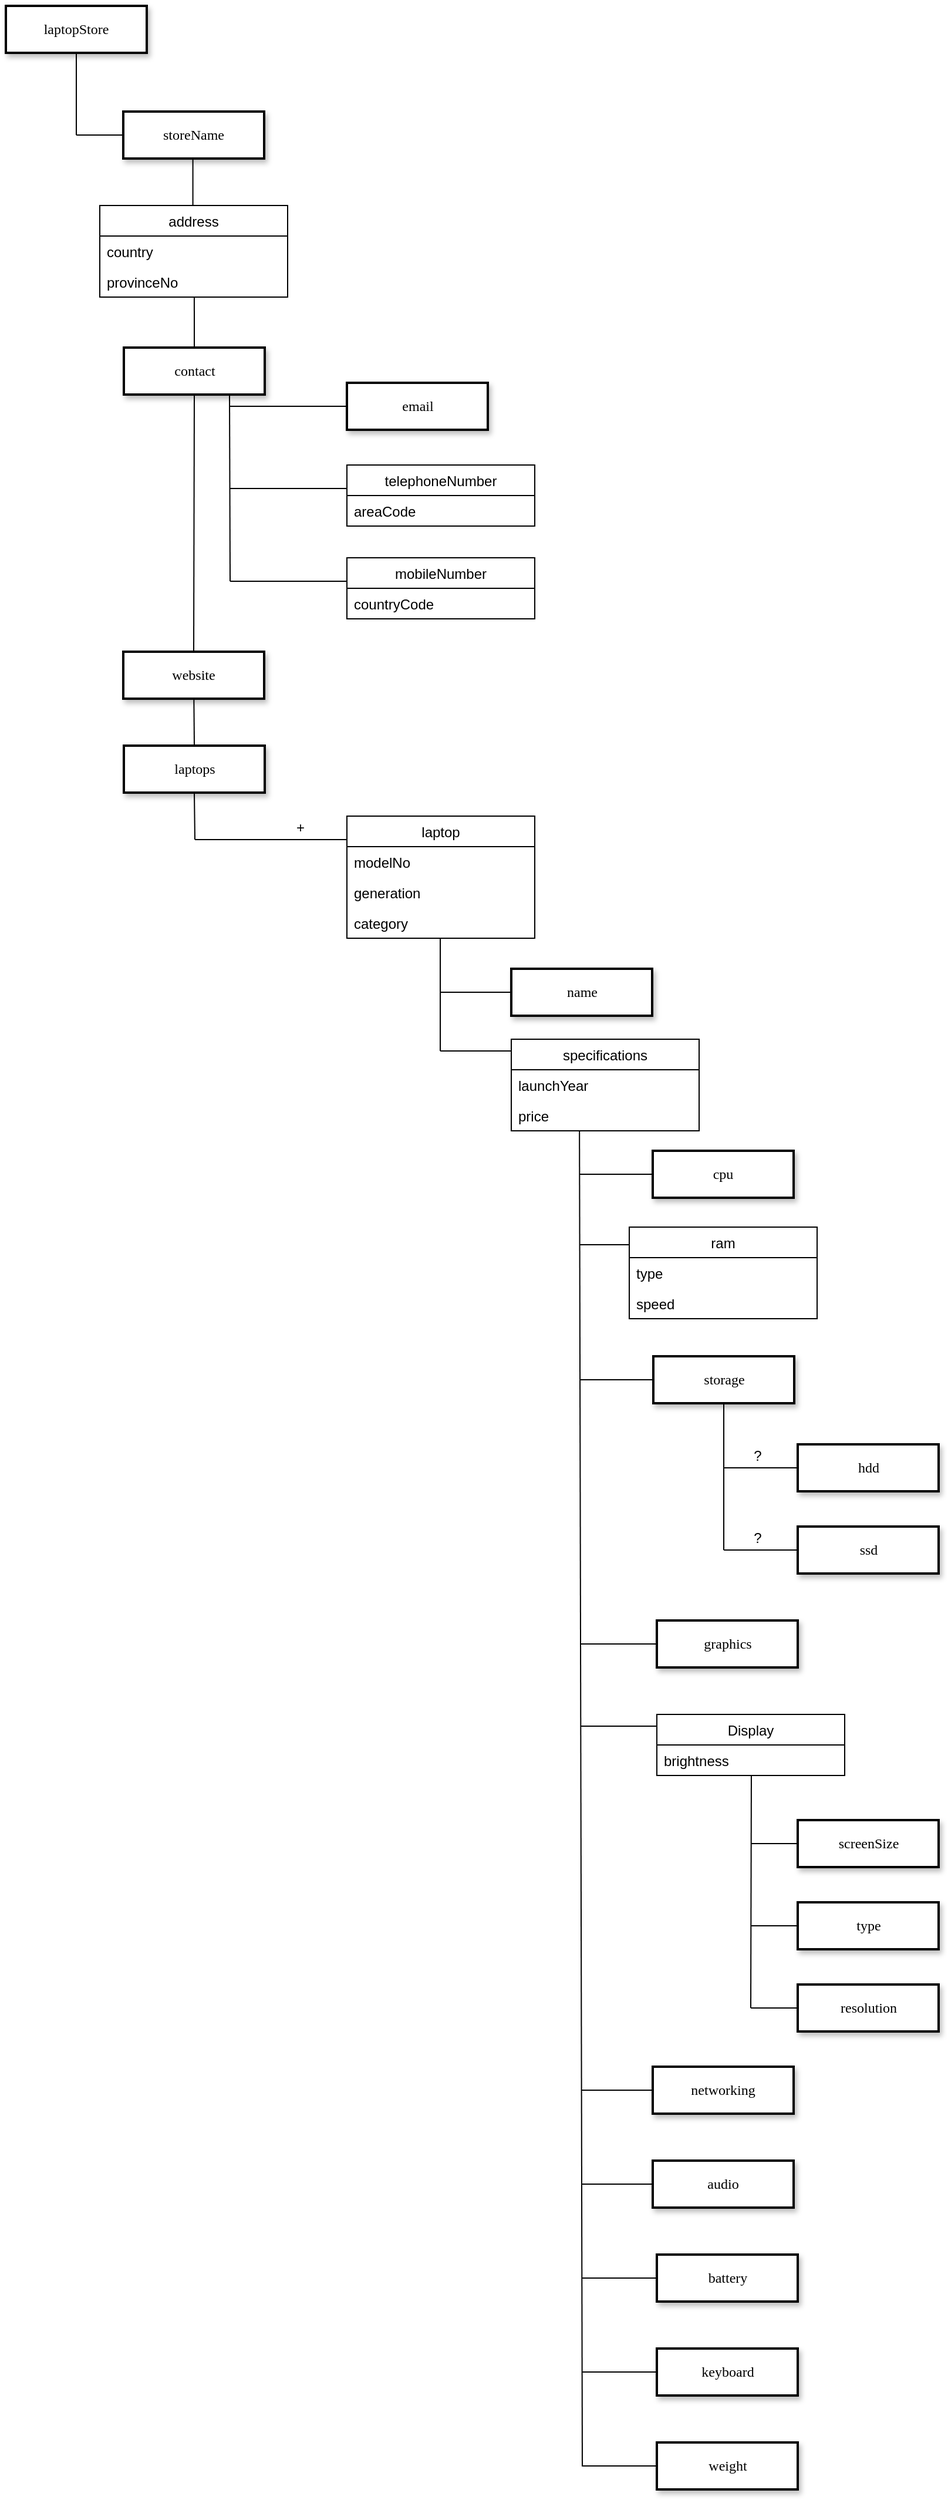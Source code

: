 <mxfile version="14.6.13" type="device"><diagram name="Page-1" id="10a91c8b-09ff-31b1-d368-03940ed4cc9e"><mxGraphModel dx="1234" dy="506" grid="1" gridSize="10" guides="1" tooltips="1" connect="1" arrows="1" fold="1" page="1" pageScale="1" pageWidth="1100" pageHeight="850" background="#ffffff" math="0" shadow="0"><root><mxCell id="0"/><mxCell id="1" parent="0"/><mxCell id="62893188c0fa7362-23" value="laptopStore" style="whiteSpace=wrap;html=1;rounded=0;shadow=1;labelBackgroundColor=none;strokeWidth=2;fontFamily=Verdana;fontSize=12;align=center;" parent="1" vertex="1"><mxGeometry x="140" y="70" width="120" height="40" as="geometry"/></mxCell><mxCell id="odbTwSsCrDcmWw0Xcea3-3" value="&lt;span&gt;contact&lt;/span&gt;" style="whiteSpace=wrap;html=1;rounded=0;shadow=1;labelBackgroundColor=none;strokeWidth=2;fontFamily=Verdana;fontSize=12;align=center;" parent="1" vertex="1"><mxGeometry x="240.5" y="361" width="120" height="40" as="geometry"/></mxCell><mxCell id="odbTwSsCrDcmWw0Xcea3-5" value="&lt;span&gt;storeName&lt;/span&gt;" style="whiteSpace=wrap;html=1;rounded=0;shadow=1;labelBackgroundColor=none;strokeWidth=2;fontFamily=Verdana;fontSize=12;align=center;" parent="1" vertex="1"><mxGeometry x="240" y="160" width="120" height="40" as="geometry"/></mxCell><mxCell id="odbTwSsCrDcmWw0Xcea3-7" value="" style="endArrow=none;html=1;exitX=0.5;exitY=0;exitDx=0;exitDy=0;entryX=0.5;entryY=1;entryDx=0;entryDy=0;" parent="1" edge="1"><mxGeometry width="50" height="50" relative="1" as="geometry"><mxPoint x="299.29" y="240" as="sourcePoint"/><mxPoint x="299.29" y="200" as="targetPoint"/></mxGeometry></mxCell><mxCell id="odbTwSsCrDcmWw0Xcea3-8" value="" style="endArrow=none;html=1;exitX=0.5;exitY=0;exitDx=0;exitDy=0;entryX=0.503;entryY=0.979;entryDx=0;entryDy=0;entryPerimeter=0;" parent="1" source="odbTwSsCrDcmWw0Xcea3-3" edge="1" target="7wf0BYDMk7XLpsVtePbF-35"><mxGeometry width="50" height="50" relative="1" as="geometry"><mxPoint x="299" y="660" as="sourcePoint"/><mxPoint x="299" y="420" as="targetPoint"/><Array as="points"/></mxGeometry></mxCell><mxCell id="odbTwSsCrDcmWw0Xcea3-9" value="" style="endArrow=none;html=1;exitX=0.5;exitY=1;exitDx=0;exitDy=0;entryX=0.5;entryY=0;entryDx=0;entryDy=0;" parent="1" source="odbTwSsCrDcmWw0Xcea3-3" edge="1" target="D7BfWbW9oMywg7p5g7W6-25"><mxGeometry width="50" height="50" relative="1" as="geometry"><mxPoint x="330.5" y="231" as="sourcePoint"/><mxPoint x="300.5" y="531" as="targetPoint"/><Array as="points"/></mxGeometry></mxCell><mxCell id="odbTwSsCrDcmWw0Xcea3-21" value="cpu" style="whiteSpace=wrap;html=1;rounded=0;shadow=1;labelBackgroundColor=none;strokeWidth=2;fontFamily=Verdana;fontSize=12;align=center;" parent="1" vertex="1"><mxGeometry x="691" y="1045" width="120" height="40" as="geometry"/></mxCell><mxCell id="odbTwSsCrDcmWw0Xcea3-27" value="" style="endArrow=none;html=1;exitX=0.363;exitY=0.994;exitDx=0;exitDy=0;exitPerimeter=0;" parent="1" source="2KpEYFmz7iD1TGYP-lRa-8" edge="1"><mxGeometry width="50" height="50" relative="1" as="geometry"><mxPoint x="627.3" y="1028.104" as="sourcePoint"/><mxPoint x="631" y="2165" as="targetPoint"/><Array as="points"/></mxGeometry></mxCell><mxCell id="odbTwSsCrDcmWw0Xcea3-29" value="" style="endArrow=none;html=1;entryX=0;entryY=0.5;entryDx=0;entryDy=0;" parent="1" target="odbTwSsCrDcmWw0Xcea3-21" edge="1"><mxGeometry width="50" height="50" relative="1" as="geometry"><mxPoint x="629" y="1065" as="sourcePoint"/><mxPoint x="689" y="1065" as="targetPoint"/></mxGeometry></mxCell><mxCell id="odbTwSsCrDcmWw0Xcea3-39" value="" style="endArrow=none;html=1;" parent="1" edge="1"><mxGeometry width="50" height="50" relative="1" as="geometry"><mxPoint x="570" y="960" as="sourcePoint"/><mxPoint x="510" y="960" as="targetPoint"/></mxGeometry></mxCell><mxCell id="loEBNYsa6aJC1qZ-DKmc-1" value="" style="endArrow=none;html=1;entryX=0.5;entryY=1;entryDx=0;entryDy=0;" parent="1" target="62893188c0fa7362-23" edge="1"><mxGeometry width="50" height="50" relative="1" as="geometry"><mxPoint x="200" y="180" as="sourcePoint"/><mxPoint x="170" y="260" as="targetPoint"/></mxGeometry></mxCell><mxCell id="loEBNYsa6aJC1qZ-DKmc-2" value="" style="endArrow=none;html=1;exitX=0;exitY=0.5;exitDx=0;exitDy=0;" parent="1" edge="1" source="odbTwSsCrDcmWw0Xcea3-5"><mxGeometry width="50" height="50" relative="1" as="geometry"><mxPoint x="200" y="190" as="sourcePoint"/><mxPoint x="200" y="180" as="targetPoint"/></mxGeometry></mxCell><mxCell id="D7BfWbW9oMywg7p5g7W6-3" value="&lt;span&gt;email&lt;/span&gt;" style="whiteSpace=wrap;html=1;rounded=0;shadow=1;labelBackgroundColor=none;strokeWidth=2;fontFamily=Verdana;fontSize=12;align=center;" parent="1" vertex="1"><mxGeometry x="430.5" y="391" width="120" height="40" as="geometry"/></mxCell><mxCell id="D7BfWbW9oMywg7p5g7W6-6" value="" style="endArrow=none;html=1;exitX=0.75;exitY=1;exitDx=0;exitDy=0;" parent="1" source="odbTwSsCrDcmWw0Xcea3-3" edge="1"><mxGeometry width="50" height="50" relative="1" as="geometry"><mxPoint x="670.5" y="581" as="sourcePoint"/><mxPoint x="331" y="560" as="targetPoint"/></mxGeometry></mxCell><mxCell id="D7BfWbW9oMywg7p5g7W6-7" value="" style="endArrow=none;html=1;exitX=0;exitY=0.5;exitDx=0;exitDy=0;" parent="1" source="D7BfWbW9oMywg7p5g7W6-3" edge="1"><mxGeometry width="50" height="50" relative="1" as="geometry"><mxPoint x="410.5" y="411" as="sourcePoint"/><mxPoint x="330.5" y="411" as="targetPoint"/></mxGeometry></mxCell><mxCell id="D7BfWbW9oMywg7p5g7W6-9" value="" style="endArrow=none;html=1;" parent="1" edge="1"><mxGeometry width="50" height="50" relative="1" as="geometry"><mxPoint x="330.5" y="481" as="sourcePoint"/><mxPoint x="430.5" y="481" as="targetPoint"/></mxGeometry></mxCell><mxCell id="D7BfWbW9oMywg7p5g7W6-10" value="storage" style="whiteSpace=wrap;html=1;rounded=0;shadow=1;labelBackgroundColor=none;strokeWidth=2;fontFamily=Verdana;fontSize=12;align=center;" parent="1" vertex="1"><mxGeometry x="691.5" y="1220" width="120" height="40" as="geometry"/></mxCell><mxCell id="D7BfWbW9oMywg7p5g7W6-11" value="" style="endArrow=none;html=1;entryX=0;entryY=0.5;entryDx=0;entryDy=0;" parent="1" target="D7BfWbW9oMywg7p5g7W6-10" edge="1"><mxGeometry width="50" height="50" relative="1" as="geometry"><mxPoint x="629.5" y="1240" as="sourcePoint"/><mxPoint x="693" y="1240" as="targetPoint"/></mxGeometry></mxCell><mxCell id="D7BfWbW9oMywg7p5g7W6-14" value="resolution" style="whiteSpace=wrap;html=1;rounded=0;shadow=1;labelBackgroundColor=none;strokeWidth=2;fontFamily=Verdana;fontSize=12;align=center;" parent="1" vertex="1"><mxGeometry x="814.5" y="1755" width="120" height="40" as="geometry"/></mxCell><mxCell id="D7BfWbW9oMywg7p5g7W6-25" value="&lt;span&gt;website&lt;/span&gt;" style="whiteSpace=wrap;html=1;rounded=0;shadow=1;labelBackgroundColor=none;strokeWidth=2;fontFamily=Verdana;fontSize=12;align=center;" parent="1" vertex="1"><mxGeometry x="240" y="620" width="120" height="40" as="geometry"/></mxCell><mxCell id="D7BfWbW9oMywg7p5g7W6-26" value="" style="endArrow=none;html=1;exitX=0.5;exitY=0;exitDx=0;exitDy=0;" parent="1" source="U7UbdTTdwkAQTPlIPZFn-1" target="D7BfWbW9oMywg7p5g7W6-25" edge="1"><mxGeometry width="50" height="50" relative="1" as="geometry"><mxPoint x="280.5" y="680" as="sourcePoint"/><mxPoint x="310.5" y="1050" as="targetPoint"/></mxGeometry></mxCell><mxCell id="WyUL2sN9LdtdxWoYReaB-14" value="telephoneNumber" style="swimlane;fontStyle=0;align=center;verticalAlign=top;childLayout=stackLayout;horizontal=1;startSize=26;horizontalStack=0;resizeParent=1;resizeParentMax=0;resizeLast=0;collapsible=1;marginBottom=0;" parent="1" vertex="1"><mxGeometry x="430.5" y="461" width="160" height="52" as="geometry"><mxRectangle x="240" y="1510" width="50" height="40" as="alternateBounds"/></mxGeometry></mxCell><mxCell id="WyUL2sN9LdtdxWoYReaB-15" value="areaCode" style="text;strokeColor=none;fillColor=none;align=left;verticalAlign=top;spacingLeft=4;spacingRight=4;overflow=hidden;rotatable=0;points=[[0,0.5],[1,0.5]];portConstraint=eastwest;" parent="WyUL2sN9LdtdxWoYReaB-14" vertex="1"><mxGeometry y="26" width="160" height="26" as="geometry"/></mxCell><mxCell id="WyUL2sN9LdtdxWoYReaB-16" value="" style="line;strokeWidth=1;fillColor=none;align=left;verticalAlign=middle;spacingTop=-1;spacingLeft=3;spacingRight=3;rotatable=0;labelPosition=right;points=[];portConstraint=eastwest;" parent="WyUL2sN9LdtdxWoYReaB-14" vertex="1"><mxGeometry y="52" width="160" as="geometry"/></mxCell><mxCell id="g7kjTaELdfJVpdu_YHSV-2" value="specifications" style="swimlane;fontStyle=0;align=center;verticalAlign=top;childLayout=stackLayout;horizontal=1;startSize=26;horizontalStack=0;resizeParent=1;resizeParentMax=0;resizeLast=0;collapsible=1;marginBottom=0;" parent="1" vertex="1"><mxGeometry x="570.5" y="950" width="160" height="78" as="geometry"><mxRectangle x="240" y="1510" width="50" height="40" as="alternateBounds"/></mxGeometry></mxCell><mxCell id="g7kjTaELdfJVpdu_YHSV-4" value="" style="line;strokeWidth=1;fillColor=none;align=left;verticalAlign=middle;spacingTop=-1;spacingLeft=3;spacingRight=3;rotatable=0;labelPosition=right;points=[];portConstraint=eastwest;" parent="g7kjTaELdfJVpdu_YHSV-2" vertex="1"><mxGeometry y="26" width="160" as="geometry"/></mxCell><mxCell id="g7kjTaELdfJVpdu_YHSV-6" value="launchYear" style="text;strokeColor=none;fillColor=none;align=left;verticalAlign=top;spacingLeft=4;spacingRight=4;overflow=hidden;rotatable=0;points=[[0,0.5],[1,0.5]];portConstraint=eastwest;" parent="g7kjTaELdfJVpdu_YHSV-2" vertex="1"><mxGeometry y="26" width="160" height="26" as="geometry"/></mxCell><mxCell id="2KpEYFmz7iD1TGYP-lRa-8" value="price" style="text;strokeColor=none;fillColor=none;align=left;verticalAlign=top;spacingLeft=4;spacingRight=4;overflow=hidden;rotatable=0;points=[[0,0.5],[1,0.5]];portConstraint=eastwest;" parent="g7kjTaELdfJVpdu_YHSV-2" vertex="1"><mxGeometry y="52" width="160" height="26" as="geometry"/></mxCell><mxCell id="g7kjTaELdfJVpdu_YHSV-11" value="laptop" style="swimlane;fontStyle=0;align=center;verticalAlign=top;childLayout=stackLayout;horizontal=1;startSize=26;horizontalStack=0;resizeParent=1;resizeParentMax=0;resizeLast=0;collapsible=1;marginBottom=0;" parent="1" vertex="1"><mxGeometry x="430.5" y="760" width="160" height="104" as="geometry"><mxRectangle x="240" y="1510" width="50" height="40" as="alternateBounds"/></mxGeometry></mxCell><mxCell id="g7kjTaELdfJVpdu_YHSV-12" value="modelNo" style="text;strokeColor=none;fillColor=none;align=left;verticalAlign=top;spacingLeft=4;spacingRight=4;overflow=hidden;rotatable=0;points=[[0,0.5],[1,0.5]];portConstraint=eastwest;" parent="g7kjTaELdfJVpdu_YHSV-11" vertex="1"><mxGeometry y="26" width="160" height="26" as="geometry"/></mxCell><mxCell id="g7kjTaELdfJVpdu_YHSV-13" value="" style="line;strokeWidth=1;fillColor=none;align=left;verticalAlign=middle;spacingTop=-1;spacingLeft=3;spacingRight=3;rotatable=0;labelPosition=right;points=[];portConstraint=eastwest;" parent="g7kjTaELdfJVpdu_YHSV-11" vertex="1"><mxGeometry y="52" width="160" as="geometry"/></mxCell><mxCell id="7wf0BYDMk7XLpsVtePbF-43" value="generation" style="text;strokeColor=none;fillColor=none;align=left;verticalAlign=top;spacingLeft=4;spacingRight=4;overflow=hidden;rotatable=0;points=[[0,0.5],[1,0.5]];portConstraint=eastwest;" vertex="1" parent="g7kjTaELdfJVpdu_YHSV-11"><mxGeometry y="52" width="160" height="26" as="geometry"/></mxCell><mxCell id="7wf0BYDMk7XLpsVtePbF-44" value="category" style="text;strokeColor=none;fillColor=none;align=left;verticalAlign=top;spacingLeft=4;spacingRight=4;overflow=hidden;rotatable=0;points=[[0,0.5],[1,0.5]];portConstraint=eastwest;" vertex="1" parent="g7kjTaELdfJVpdu_YHSV-11"><mxGeometry y="78" width="160" height="26" as="geometry"/></mxCell><mxCell id="g7kjTaELdfJVpdu_YHSV-14" value="" style="endArrow=none;html=1;entryX=0.45;entryY=0.987;entryDx=0;entryDy=0;entryPerimeter=0;" parent="1" edge="1"><mxGeometry width="50" height="50" relative="1" as="geometry"><mxPoint x="510" y="960" as="sourcePoint"/><mxPoint x="510" y="864.002" as="targetPoint"/></mxGeometry></mxCell><mxCell id="g7kjTaELdfJVpdu_YHSV-15" value="" style="endArrow=none;html=1;entryX=-0.025;entryY=0.625;entryDx=0;entryDy=0;entryPerimeter=0;" parent="1" edge="1"><mxGeometry width="50" height="50" relative="1" as="geometry"><mxPoint x="628.5" y="1125" as="sourcePoint"/><mxPoint x="688.5" y="1125.0" as="targetPoint"/></mxGeometry></mxCell><mxCell id="VmnZvX_XughAjghikIih-1" value="+" style="text;html=1;strokeColor=none;fillColor=none;align=center;verticalAlign=middle;whiteSpace=wrap;rounded=0;" parent="1" vertex="1"><mxGeometry x="370.5" y="760" width="40" height="20" as="geometry"/></mxCell><mxCell id="U7UbdTTdwkAQTPlIPZFn-1" value="laptops" style="whiteSpace=wrap;html=1;rounded=0;shadow=1;labelBackgroundColor=none;strokeWidth=2;fontFamily=Verdana;fontSize=12;align=center;" parent="1" vertex="1"><mxGeometry x="240.5" y="700" width="120" height="40" as="geometry"/></mxCell><mxCell id="U7UbdTTdwkAQTPlIPZFn-6" value="" style="endArrow=none;html=1;entryX=0.5;entryY=1;entryDx=0;entryDy=0;" parent="1" target="U7UbdTTdwkAQTPlIPZFn-1" edge="1"><mxGeometry width="50" height="50" relative="1" as="geometry"><mxPoint x="301" y="780" as="sourcePoint"/><mxPoint x="300.5" y="741" as="targetPoint"/></mxGeometry></mxCell><mxCell id="U7UbdTTdwkAQTPlIPZFn-8" value="" style="endArrow=none;html=1;" parent="1" edge="1"><mxGeometry width="50" height="50" relative="1" as="geometry"><mxPoint x="301" y="780" as="sourcePoint"/><mxPoint x="431" y="780" as="targetPoint"/></mxGeometry></mxCell><mxCell id="7wf0BYDMk7XLpsVtePbF-1" value="hdd" style="whiteSpace=wrap;html=1;rounded=0;shadow=1;labelBackgroundColor=none;strokeWidth=2;fontFamily=Verdana;fontSize=12;align=center;" vertex="1" parent="1"><mxGeometry x="814.5" y="1295" width="120" height="40" as="geometry"/></mxCell><mxCell id="7wf0BYDMk7XLpsVtePbF-2" value="ssd" style="whiteSpace=wrap;html=1;rounded=0;shadow=1;labelBackgroundColor=none;strokeWidth=2;fontFamily=Verdana;fontSize=12;align=center;" vertex="1" parent="1"><mxGeometry x="814.5" y="1365" width="120" height="40" as="geometry"/></mxCell><mxCell id="7wf0BYDMk7XLpsVtePbF-3" value="" style="endArrow=none;html=1;exitX=0.5;exitY=1;exitDx=0;exitDy=0;" edge="1" parent="1" source="D7BfWbW9oMywg7p5g7W6-10"><mxGeometry width="50" height="50" relative="1" as="geometry"><mxPoint x="640.5" y="1250" as="sourcePoint"/><mxPoint x="751.5" y="1385" as="targetPoint"/></mxGeometry></mxCell><mxCell id="7wf0BYDMk7XLpsVtePbF-4" value="" style="endArrow=none;html=1;entryX=0;entryY=0.5;entryDx=0;entryDy=0;" edge="1" parent="1" target="7wf0BYDMk7XLpsVtePbF-1"><mxGeometry width="50" height="50" relative="1" as="geometry"><mxPoint x="751.5" y="1315" as="sourcePoint"/><mxPoint x="815.5" y="1315" as="targetPoint"/></mxGeometry></mxCell><mxCell id="7wf0BYDMk7XLpsVtePbF-5" value="" style="endArrow=none;html=1;exitX=0;exitY=0.5;exitDx=0;exitDy=0;" edge="1" parent="1" source="7wf0BYDMk7XLpsVtePbF-2"><mxGeometry width="50" height="50" relative="1" as="geometry"><mxPoint x="815.5" y="1385" as="sourcePoint"/><mxPoint x="751.5" y="1385" as="targetPoint"/></mxGeometry></mxCell><mxCell id="7wf0BYDMk7XLpsVtePbF-7" value="graphics" style="whiteSpace=wrap;html=1;rounded=0;shadow=1;labelBackgroundColor=none;strokeWidth=2;fontFamily=Verdana;fontSize=12;align=center;" vertex="1" parent="1"><mxGeometry x="694.5" y="1445" width="120" height="40" as="geometry"/></mxCell><mxCell id="7wf0BYDMk7XLpsVtePbF-8" value="" style="endArrow=none;html=1;entryX=0;entryY=0.5;entryDx=0;entryDy=0;" edge="1" parent="1"><mxGeometry width="50" height="50" relative="1" as="geometry"><mxPoint x="629.5" y="1465" as="sourcePoint"/><mxPoint x="693.5" y="1465" as="targetPoint"/></mxGeometry></mxCell><mxCell id="7wf0BYDMk7XLpsVtePbF-10" value="" style="endArrow=none;html=1;" edge="1" parent="1"><mxGeometry width="50" height="50" relative="1" as="geometry"><mxPoint x="629.5" y="1535" as="sourcePoint"/><mxPoint x="694" y="1535" as="targetPoint"/></mxGeometry></mxCell><mxCell id="7wf0BYDMk7XLpsVtePbF-11" value="screenSize" style="whiteSpace=wrap;html=1;rounded=0;shadow=1;labelBackgroundColor=none;strokeWidth=2;fontFamily=Verdana;fontSize=12;align=center;" vertex="1" parent="1"><mxGeometry x="814.5" y="1615" width="120" height="40" as="geometry"/></mxCell><mxCell id="7wf0BYDMk7XLpsVtePbF-12" value="type" style="whiteSpace=wrap;html=1;rounded=0;shadow=1;labelBackgroundColor=none;strokeWidth=2;fontFamily=Verdana;fontSize=12;align=center;" vertex="1" parent="1"><mxGeometry x="814.5" y="1685" width="120" height="40" as="geometry"/></mxCell><mxCell id="7wf0BYDMk7XLpsVtePbF-17" value="Display" style="swimlane;fontStyle=0;align=center;verticalAlign=top;childLayout=stackLayout;horizontal=1;startSize=26;horizontalStack=0;resizeParent=1;resizeParentMax=0;resizeLast=0;collapsible=1;marginBottom=0;" vertex="1" parent="1"><mxGeometry x="694.5" y="1525" width="160" height="52" as="geometry"><mxRectangle x="240" y="1510" width="50" height="40" as="alternateBounds"/></mxGeometry></mxCell><mxCell id="7wf0BYDMk7XLpsVtePbF-18" value="" style="line;strokeWidth=1;fillColor=none;align=left;verticalAlign=middle;spacingTop=-1;spacingLeft=3;spacingRight=3;rotatable=0;labelPosition=right;points=[];portConstraint=eastwest;" vertex="1" parent="7wf0BYDMk7XLpsVtePbF-17"><mxGeometry y="26" width="160" as="geometry"/></mxCell><mxCell id="7wf0BYDMk7XLpsVtePbF-19" value="brightness" style="text;strokeColor=none;fillColor=none;align=left;verticalAlign=top;spacingLeft=4;spacingRight=4;overflow=hidden;rotatable=0;points=[[0,0.5],[1,0.5]];portConstraint=eastwest;" vertex="1" parent="7wf0BYDMk7XLpsVtePbF-17"><mxGeometry y="26" width="160" height="26" as="geometry"/></mxCell><mxCell id="7wf0BYDMk7XLpsVtePbF-21" value="" style="endArrow=none;html=1;exitX=0.503;exitY=0.98;exitDx=0;exitDy=0;exitPerimeter=0;" edge="1" parent="1" source="7wf0BYDMk7XLpsVtePbF-19"><mxGeometry width="50" height="50" relative="1" as="geometry"><mxPoint x="766.78" y="1576.35" as="sourcePoint"/><mxPoint x="774.5" y="1775" as="targetPoint"/></mxGeometry></mxCell><mxCell id="7wf0BYDMk7XLpsVtePbF-22" value="" style="endArrow=none;html=1;exitX=0;exitY=0.5;exitDx=0;exitDy=0;" edge="1" parent="1" source="7wf0BYDMk7XLpsVtePbF-12"><mxGeometry width="50" height="50" relative="1" as="geometry"><mxPoint x="808.5" y="1705" as="sourcePoint"/><mxPoint x="774.5" y="1705" as="targetPoint"/></mxGeometry></mxCell><mxCell id="7wf0BYDMk7XLpsVtePbF-23" value="" style="endArrow=none;html=1;exitX=0;exitY=0.5;exitDx=0;exitDy=0;" edge="1" parent="1" source="7wf0BYDMk7XLpsVtePbF-11"><mxGeometry width="50" height="50" relative="1" as="geometry"><mxPoint x="808.5" y="1635" as="sourcePoint"/><mxPoint x="774.5" y="1635" as="targetPoint"/></mxGeometry></mxCell><mxCell id="7wf0BYDMk7XLpsVtePbF-24" value="" style="endArrow=none;html=1;exitX=0;exitY=0.5;exitDx=0;exitDy=0;" edge="1" parent="1" source="D7BfWbW9oMywg7p5g7W6-14"><mxGeometry width="50" height="50" relative="1" as="geometry"><mxPoint x="808.5" y="1775" as="sourcePoint"/><mxPoint x="774.5" y="1775" as="targetPoint"/></mxGeometry></mxCell><mxCell id="7wf0BYDMk7XLpsVtePbF-25" value="battery" style="whiteSpace=wrap;html=1;rounded=0;shadow=1;labelBackgroundColor=none;strokeWidth=2;fontFamily=Verdana;fontSize=12;align=center;" vertex="1" parent="1"><mxGeometry x="694.5" y="1985" width="120" height="40" as="geometry"/></mxCell><mxCell id="7wf0BYDMk7XLpsVtePbF-26" value="" style="endArrow=none;html=1;entryX=0;entryY=0.5;entryDx=0;entryDy=0;" edge="1" parent="1" target="7wf0BYDMk7XLpsVtePbF-25"><mxGeometry width="50" height="50" relative="1" as="geometry"><mxPoint x="630.5" y="2005" as="sourcePoint"/><mxPoint x="704.5" y="1695" as="targetPoint"/></mxGeometry></mxCell><mxCell id="7wf0BYDMk7XLpsVtePbF-27" value="keyboard" style="whiteSpace=wrap;html=1;rounded=0;shadow=1;labelBackgroundColor=none;strokeWidth=2;fontFamily=Verdana;fontSize=12;align=center;" vertex="1" parent="1"><mxGeometry x="694.5" y="2065" width="120" height="40" as="geometry"/></mxCell><mxCell id="7wf0BYDMk7XLpsVtePbF-28" value="weight" style="whiteSpace=wrap;html=1;rounded=0;shadow=1;labelBackgroundColor=none;strokeWidth=2;fontFamily=Verdana;fontSize=12;align=center;" vertex="1" parent="1"><mxGeometry x="694.5" y="2145" width="120" height="40" as="geometry"/></mxCell><mxCell id="7wf0BYDMk7XLpsVtePbF-29" value="" style="endArrow=none;html=1;entryX=0;entryY=0.5;entryDx=0;entryDy=0;" edge="1" parent="1" target="7wf0BYDMk7XLpsVtePbF-27"><mxGeometry width="50" height="50" relative="1" as="geometry"><mxPoint x="630.5" y="2085" as="sourcePoint"/><mxPoint x="704.5" y="2015" as="targetPoint"/></mxGeometry></mxCell><mxCell id="7wf0BYDMk7XLpsVtePbF-30" value="" style="endArrow=none;html=1;entryX=0;entryY=0.5;entryDx=0;entryDy=0;" edge="1" parent="1" target="7wf0BYDMk7XLpsVtePbF-28"><mxGeometry width="50" height="50" relative="1" as="geometry"><mxPoint x="630.5" y="2165" as="sourcePoint"/><mxPoint x="714.5" y="2025" as="targetPoint"/></mxGeometry></mxCell><mxCell id="7wf0BYDMk7XLpsVtePbF-32" value="address" style="swimlane;fontStyle=0;align=center;verticalAlign=top;childLayout=stackLayout;horizontal=1;startSize=26;horizontalStack=0;resizeParent=1;resizeParentMax=0;resizeLast=0;collapsible=1;marginBottom=0;" vertex="1" parent="1"><mxGeometry x="220" y="240" width="160" height="78" as="geometry"><mxRectangle x="240" y="1510" width="50" height="40" as="alternateBounds"/></mxGeometry></mxCell><mxCell id="7wf0BYDMk7XLpsVtePbF-33" value="country&#10;" style="text;strokeColor=none;fillColor=none;align=left;verticalAlign=top;spacingLeft=4;spacingRight=4;overflow=hidden;rotatable=0;points=[[0,0.5],[1,0.5]];portConstraint=eastwest;" vertex="1" parent="7wf0BYDMk7XLpsVtePbF-32"><mxGeometry y="26" width="160" height="26" as="geometry"/></mxCell><mxCell id="7wf0BYDMk7XLpsVtePbF-34" value="" style="line;strokeWidth=1;fillColor=none;align=left;verticalAlign=middle;spacingTop=-1;spacingLeft=3;spacingRight=3;rotatable=0;labelPosition=right;points=[];portConstraint=eastwest;" vertex="1" parent="7wf0BYDMk7XLpsVtePbF-32"><mxGeometry y="52" width="160" as="geometry"/></mxCell><mxCell id="7wf0BYDMk7XLpsVtePbF-35" value="provinceNo" style="text;strokeColor=none;fillColor=none;align=left;verticalAlign=top;spacingLeft=4;spacingRight=4;overflow=hidden;rotatable=0;points=[[0,0.5],[1,0.5]];portConstraint=eastwest;" vertex="1" parent="7wf0BYDMk7XLpsVtePbF-32"><mxGeometry y="52" width="160" height="26" as="geometry"/></mxCell><mxCell id="7wf0BYDMk7XLpsVtePbF-37" value="audio" style="whiteSpace=wrap;html=1;rounded=0;shadow=1;labelBackgroundColor=none;strokeWidth=2;fontFamily=Verdana;fontSize=12;align=center;" vertex="1" parent="1"><mxGeometry x="691" y="1905" width="120" height="40" as="geometry"/></mxCell><mxCell id="7wf0BYDMk7XLpsVtePbF-38" value="networking" style="whiteSpace=wrap;html=1;rounded=0;shadow=1;labelBackgroundColor=none;strokeWidth=2;fontFamily=Verdana;fontSize=12;align=center;" vertex="1" parent="1"><mxGeometry x="691" y="1825" width="120" height="40" as="geometry"/></mxCell><mxCell id="7wf0BYDMk7XLpsVtePbF-39" value="" style="endArrow=none;html=1;entryX=0;entryY=0.5;entryDx=0;entryDy=0;" edge="1" parent="1" target="7wf0BYDMk7XLpsVtePbF-38"><mxGeometry width="50" height="50" relative="1" as="geometry"><mxPoint x="630" y="1845" as="sourcePoint"/><mxPoint x="704.5" y="2015" as="targetPoint"/></mxGeometry></mxCell><mxCell id="7wf0BYDMk7XLpsVtePbF-40" value="" style="endArrow=none;html=1;entryX=0;entryY=0.5;entryDx=0;entryDy=0;" edge="1" parent="1" target="7wf0BYDMk7XLpsVtePbF-37"><mxGeometry width="50" height="50" relative="1" as="geometry"><mxPoint x="631" y="1925" as="sourcePoint"/><mxPoint x="692" y="1925" as="targetPoint"/></mxGeometry></mxCell><mxCell id="7wf0BYDMk7XLpsVtePbF-45" value="?" style="text;html=1;align=center;verticalAlign=middle;resizable=0;points=[];autosize=1;strokeColor=none;" vertex="1" parent="1"><mxGeometry x="770" y="1295" width="20" height="20" as="geometry"/></mxCell><mxCell id="7wf0BYDMk7XLpsVtePbF-46" value="?" style="text;html=1;align=center;verticalAlign=middle;resizable=0;points=[];autosize=1;strokeColor=none;" vertex="1" parent="1"><mxGeometry x="770" y="1365" width="20" height="20" as="geometry"/></mxCell><mxCell id="7wf0BYDMk7XLpsVtePbF-47" value="ram" style="swimlane;fontStyle=0;align=center;verticalAlign=top;childLayout=stackLayout;horizontal=1;startSize=26;horizontalStack=0;resizeParent=1;resizeParentMax=0;resizeLast=0;collapsible=1;marginBottom=0;" vertex="1" parent="1"><mxGeometry x="671" y="1110" width="160" height="78" as="geometry"><mxRectangle x="240" y="1510" width="50" height="40" as="alternateBounds"/></mxGeometry></mxCell><mxCell id="7wf0BYDMk7XLpsVtePbF-48" value="" style="line;strokeWidth=1;fillColor=none;align=left;verticalAlign=middle;spacingTop=-1;spacingLeft=3;spacingRight=3;rotatable=0;labelPosition=right;points=[];portConstraint=eastwest;" vertex="1" parent="7wf0BYDMk7XLpsVtePbF-47"><mxGeometry y="26" width="160" as="geometry"/></mxCell><mxCell id="7wf0BYDMk7XLpsVtePbF-49" value="type" style="text;strokeColor=none;fillColor=none;align=left;verticalAlign=top;spacingLeft=4;spacingRight=4;overflow=hidden;rotatable=0;points=[[0,0.5],[1,0.5]];portConstraint=eastwest;" vertex="1" parent="7wf0BYDMk7XLpsVtePbF-47"><mxGeometry y="26" width="160" height="26" as="geometry"/></mxCell><mxCell id="7wf0BYDMk7XLpsVtePbF-50" value="speed" style="text;strokeColor=none;fillColor=none;align=left;verticalAlign=top;spacingLeft=4;spacingRight=4;overflow=hidden;rotatable=0;points=[[0,0.5],[1,0.5]];portConstraint=eastwest;" vertex="1" parent="7wf0BYDMk7XLpsVtePbF-47"><mxGeometry y="52" width="160" height="26" as="geometry"/></mxCell><mxCell id="7wf0BYDMk7XLpsVtePbF-51" value="mobileNumber" style="swimlane;fontStyle=0;align=center;verticalAlign=top;childLayout=stackLayout;horizontal=1;startSize=26;horizontalStack=0;resizeParent=1;resizeParentMax=0;resizeLast=0;collapsible=1;marginBottom=0;" vertex="1" parent="1"><mxGeometry x="430.5" y="540" width="160" height="52" as="geometry"><mxRectangle x="240" y="1510" width="50" height="40" as="alternateBounds"/></mxGeometry></mxCell><mxCell id="7wf0BYDMk7XLpsVtePbF-52" value="countryCode" style="text;strokeColor=none;fillColor=none;align=left;verticalAlign=top;spacingLeft=4;spacingRight=4;overflow=hidden;rotatable=0;points=[[0,0.5],[1,0.5]];portConstraint=eastwest;" vertex="1" parent="7wf0BYDMk7XLpsVtePbF-51"><mxGeometry y="26" width="160" height="26" as="geometry"/></mxCell><mxCell id="7wf0BYDMk7XLpsVtePbF-53" value="" style="line;strokeWidth=1;fillColor=none;align=left;verticalAlign=middle;spacingTop=-1;spacingLeft=3;spacingRight=3;rotatable=0;labelPosition=right;points=[];portConstraint=eastwest;" vertex="1" parent="7wf0BYDMk7XLpsVtePbF-51"><mxGeometry y="52" width="160" as="geometry"/></mxCell><mxCell id="7wf0BYDMk7XLpsVtePbF-54" value="" style="endArrow=none;html=1;" edge="1" parent="1"><mxGeometry width="50" height="50" relative="1" as="geometry"><mxPoint x="331" y="560" as="sourcePoint"/><mxPoint x="430" y="560" as="targetPoint"/></mxGeometry></mxCell><mxCell id="7wf0BYDMk7XLpsVtePbF-56" value="name" style="whiteSpace=wrap;html=1;rounded=0;shadow=1;labelBackgroundColor=none;strokeWidth=2;fontFamily=Verdana;fontSize=12;align=center;" vertex="1" parent="1"><mxGeometry x="570.5" y="890" width="120" height="40" as="geometry"/></mxCell><mxCell id="7wf0BYDMk7XLpsVtePbF-57" value="" style="endArrow=none;html=1;entryX=0;entryY=0.5;entryDx=0;entryDy=0;" edge="1" parent="1" target="7wf0BYDMk7XLpsVtePbF-56"><mxGeometry width="50" height="50" relative="1" as="geometry"><mxPoint x="510" y="910" as="sourcePoint"/><mxPoint x="570" y="910" as="targetPoint"/></mxGeometry></mxCell></root></mxGraphModel></diagram></mxfile>